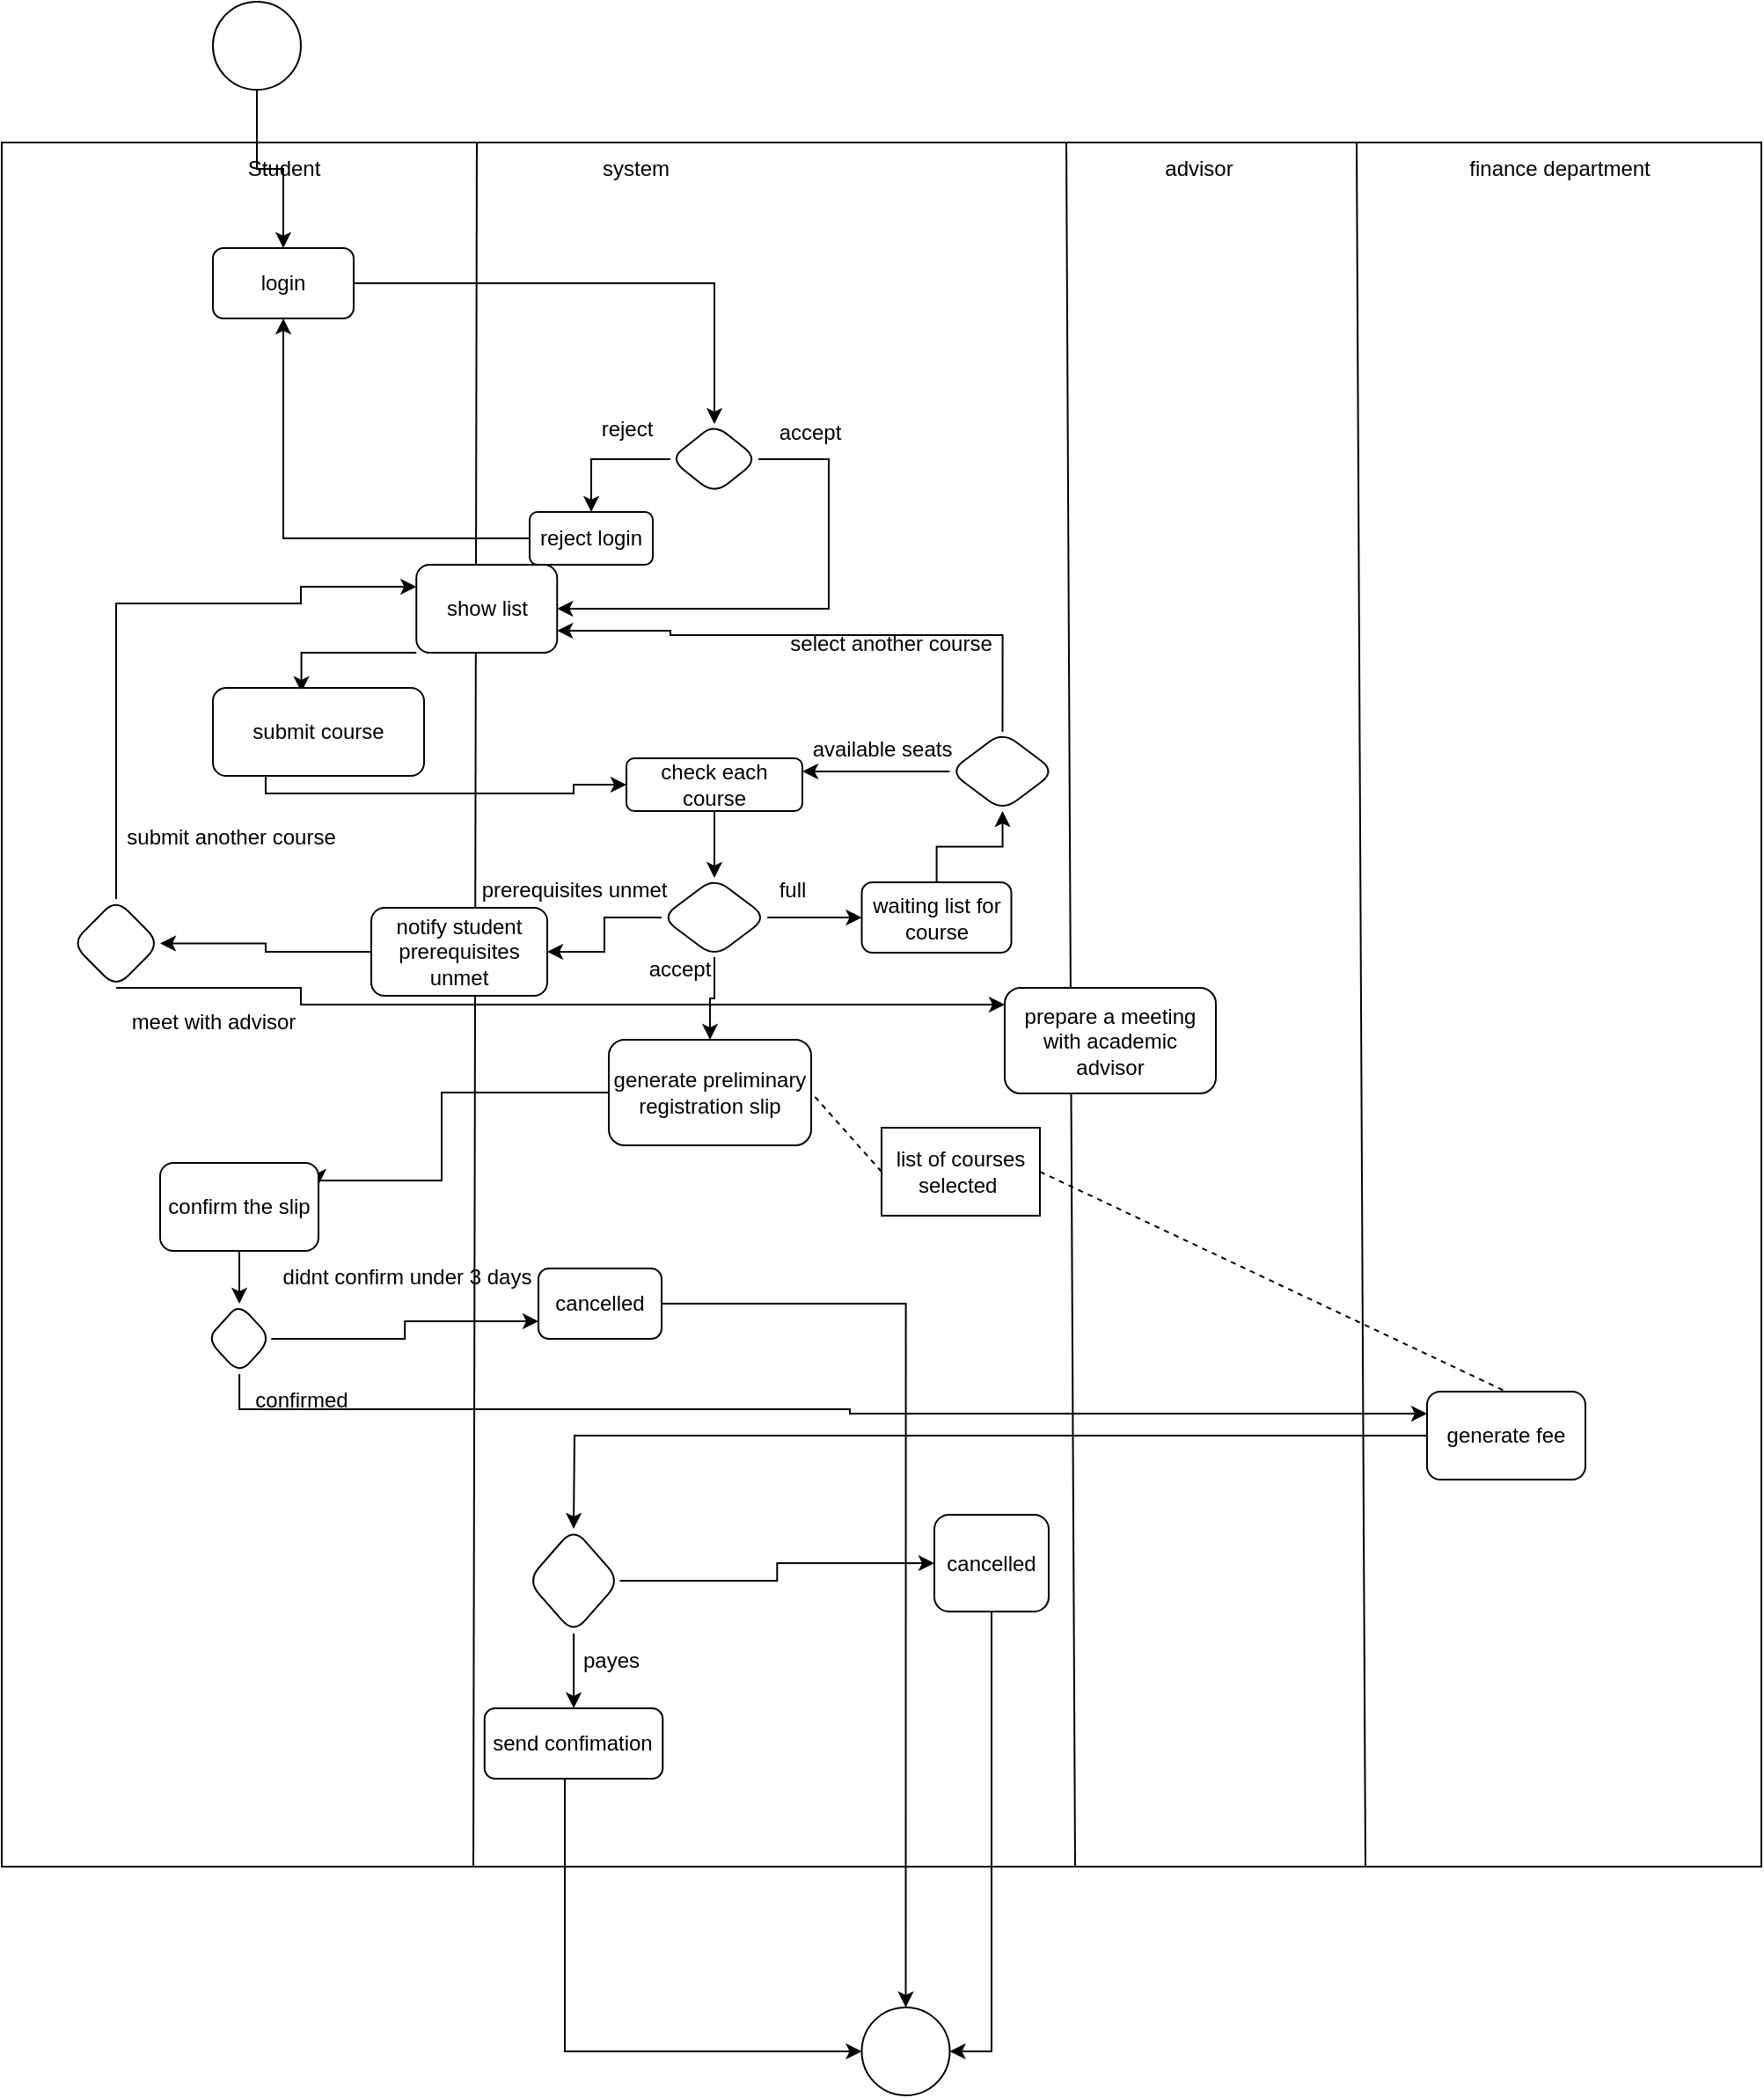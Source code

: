 <mxfile version="27.0.1">
  <diagram name="Page-1" id="dcfof-V45sXxPMEZk9gB">
    <mxGraphModel dx="1695" dy="1012" grid="1" gridSize="10" guides="1" tooltips="1" connect="1" arrows="1" fold="1" page="1" pageScale="1" pageWidth="850" pageHeight="1100" math="0" shadow="0">
      <root>
        <mxCell id="0" />
        <mxCell id="1" parent="0" />
        <mxCell id="RkTjTqVy_v2ha96Wf5Js-1" value="" style="rounded=0;whiteSpace=wrap;html=1;" parent="1" vertex="1">
          <mxGeometry x="-330" y="110" width="1000" height="980" as="geometry" />
        </mxCell>
        <mxCell id="RkTjTqVy_v2ha96Wf5Js-2" value="" style="endArrow=none;html=1;rounded=0;entryX=0.25;entryY=0;entryDx=0;entryDy=0;exitX=0.268;exitY=1;exitDx=0;exitDy=0;exitPerimeter=0;" parent="1" source="RkTjTqVy_v2ha96Wf5Js-1" edge="1">
          <mxGeometry width="50" height="50" relative="1" as="geometry">
            <mxPoint x="-60.0" y="1050" as="sourcePoint" />
            <mxPoint x="-60.0" y="110" as="targetPoint" />
          </mxGeometry>
        </mxCell>
        <mxCell id="RkTjTqVy_v2ha96Wf5Js-3" value="" style="endArrow=none;html=1;rounded=0;entryX=0.25;entryY=0;entryDx=0;entryDy=0;" parent="1" edge="1">
          <mxGeometry width="50" height="50" relative="1" as="geometry">
            <mxPoint x="280" y="1090" as="sourcePoint" />
            <mxPoint x="275" y="110" as="targetPoint" />
            <Array as="points" />
          </mxGeometry>
        </mxCell>
        <mxCell id="RkTjTqVy_v2ha96Wf5Js-4" value="Student" style="text;html=1;align=center;verticalAlign=middle;resizable=0;points=[];autosize=1;strokeColor=none;fillColor=none;" parent="1" vertex="1">
          <mxGeometry x="-200" y="110" width="60" height="30" as="geometry" />
        </mxCell>
        <mxCell id="RkTjTqVy_v2ha96Wf5Js-9" value="" style="edgeStyle=orthogonalEdgeStyle;rounded=0;orthogonalLoop=1;jettySize=auto;html=1;entryX=0.5;entryY=0;entryDx=0;entryDy=0;" parent="1" source="RkTjTqVy_v2ha96Wf5Js-5" target="RkTjTqVy_v2ha96Wf5Js-10" edge="1">
          <mxGeometry relative="1" as="geometry">
            <mxPoint x="45" y="180.053" as="targetPoint" />
          </mxGeometry>
        </mxCell>
        <mxCell id="RkTjTqVy_v2ha96Wf5Js-5" value="login" style="rounded=1;whiteSpace=wrap;html=1;" parent="1" vertex="1">
          <mxGeometry x="-210" y="170" width="80" height="40" as="geometry" />
        </mxCell>
        <mxCell id="RkTjTqVy_v2ha96Wf5Js-6" value="system" style="text;html=1;align=center;verticalAlign=middle;resizable=0;points=[];autosize=1;strokeColor=none;fillColor=none;" parent="1" vertex="1">
          <mxGeometry y="110" width="60" height="30" as="geometry" />
        </mxCell>
        <mxCell id="RkTjTqVy_v2ha96Wf5Js-19" value="" style="edgeStyle=orthogonalEdgeStyle;rounded=0;orthogonalLoop=1;jettySize=auto;html=1;" parent="1" source="RkTjTqVy_v2ha96Wf5Js-10" target="RkTjTqVy_v2ha96Wf5Js-18" edge="1">
          <mxGeometry relative="1" as="geometry" />
        </mxCell>
        <mxCell id="RkTjTqVy_v2ha96Wf5Js-21" value="" style="edgeStyle=orthogonalEdgeStyle;rounded=0;orthogonalLoop=1;jettySize=auto;html=1;" parent="1" source="RkTjTqVy_v2ha96Wf5Js-10" target="RkTjTqVy_v2ha96Wf5Js-20" edge="1">
          <mxGeometry relative="1" as="geometry">
            <Array as="points">
              <mxPoint x="140" y="290" />
            </Array>
          </mxGeometry>
        </mxCell>
        <mxCell id="RkTjTqVy_v2ha96Wf5Js-10" value="" style="rhombus;whiteSpace=wrap;html=1;rounded=1;" parent="1" vertex="1">
          <mxGeometry x="50" y="270" width="50" height="40" as="geometry" />
        </mxCell>
        <mxCell id="RkTjTqVy_v2ha96Wf5Js-38" style="edgeStyle=orthogonalEdgeStyle;rounded=0;orthogonalLoop=1;jettySize=auto;html=1;entryX=0.5;entryY=1;entryDx=0;entryDy=0;" parent="1" source="RkTjTqVy_v2ha96Wf5Js-18" target="RkTjTqVy_v2ha96Wf5Js-5" edge="1">
          <mxGeometry relative="1" as="geometry" />
        </mxCell>
        <mxCell id="RkTjTqVy_v2ha96Wf5Js-18" value="reject login" style="whiteSpace=wrap;html=1;rounded=1;" parent="1" vertex="1">
          <mxGeometry x="-30" y="320" width="70" height="30" as="geometry" />
        </mxCell>
        <mxCell id="RkTjTqVy_v2ha96Wf5Js-25" style="edgeStyle=orthogonalEdgeStyle;rounded=0;orthogonalLoop=1;jettySize=auto;html=1;entryX=0.419;entryY=0.048;entryDx=0;entryDy=0;entryPerimeter=0;" parent="1" source="RkTjTqVy_v2ha96Wf5Js-20" target="RkTjTqVy_v2ha96Wf5Js-24" edge="1">
          <mxGeometry relative="1" as="geometry">
            <Array as="points">
              <mxPoint x="-160" y="400" />
            </Array>
          </mxGeometry>
        </mxCell>
        <mxCell id="RkTjTqVy_v2ha96Wf5Js-20" value="show list" style="whiteSpace=wrap;html=1;rounded=1;" parent="1" vertex="1">
          <mxGeometry x="-94.37" y="350" width="80" height="50" as="geometry" />
        </mxCell>
        <mxCell id="RkTjTqVy_v2ha96Wf5Js-28" style="edgeStyle=orthogonalEdgeStyle;rounded=0;orthogonalLoop=1;jettySize=auto;html=1;entryX=0;entryY=0.5;entryDx=0;entryDy=0;" parent="1" target="RkTjTqVy_v2ha96Wf5Js-27" edge="1">
          <mxGeometry relative="1" as="geometry">
            <mxPoint x="-180.003" y="469.97" as="sourcePoint" />
            <mxPoint x="-4.95" y="474.97" as="targetPoint" />
            <Array as="points">
              <mxPoint x="-180" y="480" />
              <mxPoint x="-5" y="480" />
              <mxPoint x="-5" y="475" />
            </Array>
          </mxGeometry>
        </mxCell>
        <mxCell id="RkTjTqVy_v2ha96Wf5Js-24" value="submit course" style="rounded=1;whiteSpace=wrap;html=1;" parent="1" vertex="1">
          <mxGeometry x="-210" y="420" width="120" height="50" as="geometry" />
        </mxCell>
        <mxCell id="RkTjTqVy_v2ha96Wf5Js-31" value="" style="edgeStyle=orthogonalEdgeStyle;rounded=0;orthogonalLoop=1;jettySize=auto;html=1;" parent="1" source="RkTjTqVy_v2ha96Wf5Js-27" target="RkTjTqVy_v2ha96Wf5Js-30" edge="1">
          <mxGeometry relative="1" as="geometry" />
        </mxCell>
        <mxCell id="RkTjTqVy_v2ha96Wf5Js-27" value="check each course" style="rounded=1;whiteSpace=wrap;html=1;" parent="1" vertex="1">
          <mxGeometry x="25" y="460" width="100" height="30" as="geometry" />
        </mxCell>
        <mxCell id="RkTjTqVy_v2ha96Wf5Js-33" value="" style="edgeStyle=orthogonalEdgeStyle;rounded=0;orthogonalLoop=1;jettySize=auto;html=1;" parent="1" source="RkTjTqVy_v2ha96Wf5Js-30" target="RkTjTqVy_v2ha96Wf5Js-32" edge="1">
          <mxGeometry relative="1" as="geometry" />
        </mxCell>
        <mxCell id="RkTjTqVy_v2ha96Wf5Js-41" value="" style="edgeStyle=orthogonalEdgeStyle;rounded=0;orthogonalLoop=1;jettySize=auto;html=1;" parent="1" source="RkTjTqVy_v2ha96Wf5Js-30" target="RkTjTqVy_v2ha96Wf5Js-40" edge="1">
          <mxGeometry relative="1" as="geometry" />
        </mxCell>
        <mxCell id="RkTjTqVy_v2ha96Wf5Js-46" style="edgeStyle=orthogonalEdgeStyle;rounded=0;orthogonalLoop=1;jettySize=auto;html=1;" parent="1" source="RkTjTqVy_v2ha96Wf5Js-30" target="RkTjTqVy_v2ha96Wf5Js-44" edge="1">
          <mxGeometry relative="1" as="geometry" />
        </mxCell>
        <mxCell id="RkTjTqVy_v2ha96Wf5Js-30" value="" style="rhombus;whiteSpace=wrap;html=1;rounded=1;" parent="1" vertex="1">
          <mxGeometry x="45" y="528" width="60" height="45" as="geometry" />
        </mxCell>
        <mxCell id="RkTjTqVy_v2ha96Wf5Js-36" value="" style="edgeStyle=orthogonalEdgeStyle;rounded=0;orthogonalLoop=1;jettySize=auto;html=1;exitX=0.5;exitY=1;exitDx=0;exitDy=0;" parent="1" source="RkTjTqVy_v2ha96Wf5Js-71" target="RkTjTqVy_v2ha96Wf5Js-35" edge="1">
          <mxGeometry relative="1" as="geometry">
            <Array as="points">
              <mxPoint x="-160" y="590" />
              <mxPoint x="-160" y="600" />
            </Array>
          </mxGeometry>
        </mxCell>
        <mxCell id="RkTjTqVy_v2ha96Wf5Js-72" value="" style="edgeStyle=orthogonalEdgeStyle;rounded=0;orthogonalLoop=1;jettySize=auto;html=1;" parent="1" source="RkTjTqVy_v2ha96Wf5Js-32" target="RkTjTqVy_v2ha96Wf5Js-71" edge="1">
          <mxGeometry relative="1" as="geometry" />
        </mxCell>
        <mxCell id="RkTjTqVy_v2ha96Wf5Js-32" value="notify student prerequisites unmet" style="whiteSpace=wrap;html=1;rounded=1;" parent="1" vertex="1">
          <mxGeometry x="-120" y="545" width="100" height="50" as="geometry" />
        </mxCell>
        <mxCell id="RkTjTqVy_v2ha96Wf5Js-35" value="prepare a meeting with academic advisor" style="whiteSpace=wrap;html=1;rounded=1;" parent="1" vertex="1">
          <mxGeometry x="240" y="590.5" width="120" height="60" as="geometry" />
        </mxCell>
        <mxCell id="RkTjTqVy_v2ha96Wf5Js-37" value="advisor" style="text;html=1;align=center;verticalAlign=middle;resizable=0;points=[];autosize=1;strokeColor=none;fillColor=none;" parent="1" vertex="1">
          <mxGeometry x="320" y="110" width="60" height="30" as="geometry" />
        </mxCell>
        <mxCell id="QjxZSAQlPto41OZPQsrg-2" style="edgeStyle=orthogonalEdgeStyle;rounded=0;orthogonalLoop=1;jettySize=auto;html=1;entryX=0.5;entryY=1;entryDx=0;entryDy=0;" edge="1" parent="1" source="RkTjTqVy_v2ha96Wf5Js-40" target="QjxZSAQlPto41OZPQsrg-1">
          <mxGeometry relative="1" as="geometry" />
        </mxCell>
        <mxCell id="RkTjTqVy_v2ha96Wf5Js-40" value="waiting list for course" style="whiteSpace=wrap;html=1;rounded=1;" parent="1" vertex="1">
          <mxGeometry x="158.75" y="530.5" width="85" height="40" as="geometry" />
        </mxCell>
        <mxCell id="RkTjTqVy_v2ha96Wf5Js-48" value="" style="edgeStyle=orthogonalEdgeStyle;rounded=0;orthogonalLoop=1;jettySize=auto;html=1;entryX=1;entryY=0.25;entryDx=0;entryDy=0;" parent="1" source="RkTjTqVy_v2ha96Wf5Js-44" target="RkTjTqVy_v2ha96Wf5Js-51" edge="1">
          <mxGeometry relative="1" as="geometry">
            <Array as="points">
              <mxPoint x="-80" y="650" />
              <mxPoint x="-80" y="700" />
              <mxPoint x="-150" y="700" />
            </Array>
            <mxPoint x="-117.5" y="700" as="targetPoint" />
          </mxGeometry>
        </mxCell>
        <mxCell id="RkTjTqVy_v2ha96Wf5Js-44" value="generate preliminary registration slip" style="rounded=1;whiteSpace=wrap;html=1;" parent="1" vertex="1">
          <mxGeometry x="15" y="620" width="115" height="60" as="geometry" />
        </mxCell>
        <mxCell id="RkTjTqVy_v2ha96Wf5Js-81" value="" style="edgeStyle=orthogonalEdgeStyle;rounded=0;orthogonalLoop=1;jettySize=auto;html=1;entryX=0.5;entryY=0;entryDx=0;entryDy=0;" parent="1" source="RkTjTqVy_v2ha96Wf5Js-49" target="RkTjTqVy_v2ha96Wf5Js-80" edge="1">
          <mxGeometry relative="1" as="geometry">
            <mxPoint x="180" y="1180" as="targetPoint" />
          </mxGeometry>
        </mxCell>
        <mxCell id="RkTjTqVy_v2ha96Wf5Js-49" value="cancelled" style="whiteSpace=wrap;html=1;rounded=1;" parent="1" vertex="1">
          <mxGeometry x="-25" y="750" width="70" height="40" as="geometry" />
        </mxCell>
        <mxCell id="QjxZSAQlPto41OZPQsrg-9" style="edgeStyle=orthogonalEdgeStyle;rounded=0;orthogonalLoop=1;jettySize=auto;html=1;entryX=0.5;entryY=0;entryDx=0;entryDy=0;" edge="1" parent="1" source="RkTjTqVy_v2ha96Wf5Js-51" target="QjxZSAQlPto41OZPQsrg-8">
          <mxGeometry relative="1" as="geometry" />
        </mxCell>
        <mxCell id="RkTjTqVy_v2ha96Wf5Js-51" value="confirm the slip" style="whiteSpace=wrap;html=1;rounded=1;" parent="1" vertex="1">
          <mxGeometry x="-240" y="690" width="90" height="50" as="geometry" />
        </mxCell>
        <mxCell id="RkTjTqVy_v2ha96Wf5Js-58" value="" style="edgeStyle=orthogonalEdgeStyle;rounded=0;orthogonalLoop=1;jettySize=auto;html=1;exitX=0;exitY=0.5;exitDx=0;exitDy=0;" parent="1" source="RkTjTqVy_v2ha96Wf5Js-53" edge="1">
          <mxGeometry relative="1" as="geometry">
            <mxPoint x="460" y="845" as="sourcePoint" />
            <mxPoint x="-5" y="898" as="targetPoint" />
          </mxGeometry>
        </mxCell>
        <mxCell id="RkTjTqVy_v2ha96Wf5Js-53" value="generate fee" style="whiteSpace=wrap;html=1;rounded=1;" parent="1" vertex="1">
          <mxGeometry x="480" y="820" width="90" height="50" as="geometry" />
        </mxCell>
        <mxCell id="RkTjTqVy_v2ha96Wf5Js-100" style="edgeStyle=orthogonalEdgeStyle;rounded=0;orthogonalLoop=1;jettySize=auto;html=1;entryX=0;entryY=0.5;entryDx=0;entryDy=0;" parent="1" source="RkTjTqVy_v2ha96Wf5Js-61" target="RkTjTqVy_v2ha96Wf5Js-80" edge="1">
          <mxGeometry relative="1" as="geometry">
            <Array as="points">
              <mxPoint x="-10" y="1195" />
            </Array>
          </mxGeometry>
        </mxCell>
        <mxCell id="RkTjTqVy_v2ha96Wf5Js-61" value="send confimation" style="whiteSpace=wrap;html=1;rounded=1;" parent="1" vertex="1">
          <mxGeometry x="-55.62" y="1000" width="101.25" height="40" as="geometry" />
        </mxCell>
        <mxCell id="RkTjTqVy_v2ha96Wf5Js-86" style="edgeStyle=orthogonalEdgeStyle;rounded=0;orthogonalLoop=1;jettySize=auto;html=1;entryX=1;entryY=0.5;entryDx=0;entryDy=0;" parent="1" source="RkTjTqVy_v2ha96Wf5Js-65" target="RkTjTqVy_v2ha96Wf5Js-80" edge="1">
          <mxGeometry relative="1" as="geometry" />
        </mxCell>
        <mxCell id="RkTjTqVy_v2ha96Wf5Js-65" value="cancelled" style="whiteSpace=wrap;html=1;rounded=1;" parent="1" vertex="1">
          <mxGeometry x="200" y="890" width="65" height="55" as="geometry" />
        </mxCell>
        <mxCell id="RkTjTqVy_v2ha96Wf5Js-67" value="accept" style="text;html=1;align=center;verticalAlign=middle;resizable=0;points=[];autosize=1;strokeColor=none;fillColor=none;" parent="1" vertex="1">
          <mxGeometry x="98.75" y="260" width="60" height="30" as="geometry" />
        </mxCell>
        <mxCell id="RkTjTqVy_v2ha96Wf5Js-68" value="reject&lt;div&gt;&lt;br&gt;&lt;/div&gt;" style="text;html=1;align=center;verticalAlign=middle;resizable=0;points=[];autosize=1;strokeColor=none;fillColor=none;" parent="1" vertex="1">
          <mxGeometry y="260" width="50" height="40" as="geometry" />
        </mxCell>
        <mxCell id="RkTjTqVy_v2ha96Wf5Js-69" value="prerequisites unmet" style="text;html=1;align=center;verticalAlign=middle;resizable=0;points=[];autosize=1;strokeColor=none;fillColor=none;" parent="1" vertex="1">
          <mxGeometry x="-70" y="520" width="130" height="30" as="geometry" />
        </mxCell>
        <mxCell id="RkTjTqVy_v2ha96Wf5Js-70" value="submit another course" style="text;html=1;align=center;verticalAlign=middle;resizable=0;points=[];autosize=1;strokeColor=none;fillColor=none;" parent="1" vertex="1">
          <mxGeometry x="-270" y="490" width="140" height="30" as="geometry" />
        </mxCell>
        <mxCell id="QjxZSAQlPto41OZPQsrg-20" style="edgeStyle=orthogonalEdgeStyle;rounded=0;orthogonalLoop=1;jettySize=auto;html=1;entryX=0;entryY=0.25;entryDx=0;entryDy=0;" edge="1" parent="1" source="RkTjTqVy_v2ha96Wf5Js-71" target="RkTjTqVy_v2ha96Wf5Js-20">
          <mxGeometry relative="1" as="geometry">
            <Array as="points">
              <mxPoint x="-265" y="372" />
              <mxPoint x="-160" y="372" />
              <mxPoint x="-160" y="362" />
            </Array>
          </mxGeometry>
        </mxCell>
        <mxCell id="RkTjTqVy_v2ha96Wf5Js-71" value="" style="rhombus;whiteSpace=wrap;html=1;rounded=1;" parent="1" vertex="1">
          <mxGeometry x="-290" y="540" width="50" height="50.5" as="geometry" />
        </mxCell>
        <mxCell id="RkTjTqVy_v2ha96Wf5Js-74" value="meet with advisor" style="text;html=1;align=center;verticalAlign=middle;resizable=0;points=[];autosize=1;strokeColor=none;fillColor=none;" parent="1" vertex="1">
          <mxGeometry x="-270" y="595" width="120" height="30" as="geometry" />
        </mxCell>
        <mxCell id="RkTjTqVy_v2ha96Wf5Js-76" value="full" style="text;html=1;align=center;verticalAlign=middle;resizable=0;points=[];autosize=1;strokeColor=none;fillColor=none;" parent="1" vertex="1">
          <mxGeometry x="98.75" y="520" width="40" height="30" as="geometry" />
        </mxCell>
        <mxCell id="RkTjTqVy_v2ha96Wf5Js-77" value="accept" style="text;html=1;align=center;verticalAlign=middle;resizable=0;points=[];autosize=1;strokeColor=none;fillColor=none;" parent="1" vertex="1">
          <mxGeometry x="25" y="565" width="60" height="30" as="geometry" />
        </mxCell>
        <mxCell id="RkTjTqVy_v2ha96Wf5Js-78" value="didnt confirm under 3 days" style="text;html=1;align=center;verticalAlign=middle;resizable=0;points=[];autosize=1;strokeColor=none;fillColor=none;" parent="1" vertex="1">
          <mxGeometry x="-180" y="740" width="160" height="30" as="geometry" />
        </mxCell>
        <mxCell id="RkTjTqVy_v2ha96Wf5Js-80" value="" style="ellipse;whiteSpace=wrap;html=1;rounded=1;" parent="1" vertex="1">
          <mxGeometry x="158.75" y="1170" width="50" height="50" as="geometry" />
        </mxCell>
        <mxCell id="RkTjTqVy_v2ha96Wf5Js-84" value="" style="endArrow=none;html=1;rounded=0;entryX=0.25;entryY=0;entryDx=0;entryDy=0;" parent="1" edge="1">
          <mxGeometry width="50" height="50" relative="1" as="geometry">
            <mxPoint x="445" y="1090" as="sourcePoint" />
            <mxPoint x="440" y="110" as="targetPoint" />
            <Array as="points" />
          </mxGeometry>
        </mxCell>
        <mxCell id="RkTjTqVy_v2ha96Wf5Js-85" value="finance department" style="text;html=1;align=center;verticalAlign=middle;resizable=0;points=[];autosize=1;strokeColor=none;fillColor=none;" parent="1" vertex="1">
          <mxGeometry x="490" y="110" width="130" height="30" as="geometry" />
        </mxCell>
        <mxCell id="RkTjTqVy_v2ha96Wf5Js-89" value="" style="endArrow=none;dashed=1;html=1;rounded=0;entryX=1;entryY=0.5;entryDx=0;entryDy=0;exitX=0;exitY=0.5;exitDx=0;exitDy=0;" parent="1" source="RkTjTqVy_v2ha96Wf5Js-90" target="RkTjTqVy_v2ha96Wf5Js-44" edge="1">
          <mxGeometry width="50" height="50" relative="1" as="geometry">
            <mxPoint x="280" y="710" as="sourcePoint" />
            <mxPoint x="160" y="730" as="targetPoint" />
          </mxGeometry>
        </mxCell>
        <mxCell id="RkTjTqVy_v2ha96Wf5Js-90" value="list of courses selected&amp;nbsp;" style="rounded=0;whiteSpace=wrap;html=1;" parent="1" vertex="1">
          <mxGeometry x="170" y="670" width="90" height="50" as="geometry" />
        </mxCell>
        <mxCell id="RkTjTqVy_v2ha96Wf5Js-92" value="" style="endArrow=none;dashed=1;html=1;rounded=0;exitX=1;exitY=0.5;exitDx=0;exitDy=0;entryX=0.5;entryY=0;entryDx=0;entryDy=0;" parent="1" source="RkTjTqVy_v2ha96Wf5Js-90" target="RkTjTqVy_v2ha96Wf5Js-53" edge="1">
          <mxGeometry width="50" height="50" relative="1" as="geometry">
            <mxPoint x="490" y="750" as="sourcePoint" />
            <mxPoint x="540" y="700" as="targetPoint" />
          </mxGeometry>
        </mxCell>
        <mxCell id="RkTjTqVy_v2ha96Wf5Js-98" style="edgeStyle=orthogonalEdgeStyle;rounded=0;orthogonalLoop=1;jettySize=auto;html=1;entryX=0;entryY=0.5;entryDx=0;entryDy=0;" parent="1" source="RkTjTqVy_v2ha96Wf5Js-95" target="RkTjTqVy_v2ha96Wf5Js-65" edge="1">
          <mxGeometry relative="1" as="geometry" />
        </mxCell>
        <mxCell id="RkTjTqVy_v2ha96Wf5Js-99" style="edgeStyle=orthogonalEdgeStyle;rounded=0;orthogonalLoop=1;jettySize=auto;html=1;" parent="1" source="RkTjTqVy_v2ha96Wf5Js-95" target="RkTjTqVy_v2ha96Wf5Js-61" edge="1">
          <mxGeometry relative="1" as="geometry">
            <Array as="points">
              <mxPoint x="-5" y="980" />
            </Array>
          </mxGeometry>
        </mxCell>
        <mxCell id="RkTjTqVy_v2ha96Wf5Js-95" value="" style="rhombus;whiteSpace=wrap;html=1;rounded=1;" parent="1" vertex="1">
          <mxGeometry x="-31.25" y="897.5" width="52.5" height="60" as="geometry" />
        </mxCell>
        <mxCell id="5QLYkeLEnGZxO2FNjTHX-1" value="select another course" style="text;html=1;align=center;verticalAlign=middle;resizable=0;points=[];autosize=1;strokeColor=none;fillColor=none;" parent="1" vertex="1">
          <mxGeometry x="105" y="380" width="140" height="30" as="geometry" />
        </mxCell>
        <mxCell id="5QLYkeLEnGZxO2FNjTHX-3" style="edgeStyle=orthogonalEdgeStyle;rounded=0;orthogonalLoop=1;jettySize=auto;html=1;entryX=0.5;entryY=0;entryDx=0;entryDy=0;" parent="1" source="5QLYkeLEnGZxO2FNjTHX-2" target="RkTjTqVy_v2ha96Wf5Js-5" edge="1">
          <mxGeometry relative="1" as="geometry" />
        </mxCell>
        <mxCell id="5QLYkeLEnGZxO2FNjTHX-2" value="" style="ellipse;whiteSpace=wrap;html=1;rounded=1;" parent="1" vertex="1">
          <mxGeometry x="-210" y="30" width="50" height="50" as="geometry" />
        </mxCell>
        <mxCell id="QjxZSAQlPto41OZPQsrg-3" style="edgeStyle=orthogonalEdgeStyle;rounded=0;orthogonalLoop=1;jettySize=auto;html=1;entryX=1;entryY=0.25;entryDx=0;entryDy=0;" edge="1" parent="1" source="QjxZSAQlPto41OZPQsrg-1" target="RkTjTqVy_v2ha96Wf5Js-27">
          <mxGeometry relative="1" as="geometry" />
        </mxCell>
        <mxCell id="QjxZSAQlPto41OZPQsrg-4" style="edgeStyle=orthogonalEdgeStyle;rounded=0;orthogonalLoop=1;jettySize=auto;html=1;entryX=1;entryY=0.75;entryDx=0;entryDy=0;exitX=0.5;exitY=0;exitDx=0;exitDy=0;" edge="1" parent="1" source="QjxZSAQlPto41OZPQsrg-1" target="RkTjTqVy_v2ha96Wf5Js-20">
          <mxGeometry relative="1" as="geometry">
            <Array as="points">
              <mxPoint x="239" y="390" />
              <mxPoint x="50" y="390" />
            </Array>
          </mxGeometry>
        </mxCell>
        <mxCell id="QjxZSAQlPto41OZPQsrg-1" value="" style="rhombus;whiteSpace=wrap;html=1;rounded=1;" vertex="1" parent="1">
          <mxGeometry x="208.75" y="445" width="60" height="45" as="geometry" />
        </mxCell>
        <mxCell id="QjxZSAQlPto41OZPQsrg-5" value="available seats" style="text;html=1;align=center;verticalAlign=middle;resizable=0;points=[];autosize=1;strokeColor=none;fillColor=none;" vertex="1" parent="1">
          <mxGeometry x="120" y="440" width="100" height="30" as="geometry" />
        </mxCell>
        <mxCell id="QjxZSAQlPto41OZPQsrg-10" style="edgeStyle=orthogonalEdgeStyle;rounded=0;orthogonalLoop=1;jettySize=auto;html=1;entryX=0;entryY=0.75;entryDx=0;entryDy=0;" edge="1" parent="1" source="QjxZSAQlPto41OZPQsrg-8" target="RkTjTqVy_v2ha96Wf5Js-49">
          <mxGeometry relative="1" as="geometry" />
        </mxCell>
        <mxCell id="QjxZSAQlPto41OZPQsrg-12" style="edgeStyle=orthogonalEdgeStyle;rounded=0;orthogonalLoop=1;jettySize=auto;html=1;entryX=0;entryY=0.25;entryDx=0;entryDy=0;" edge="1" parent="1" source="QjxZSAQlPto41OZPQsrg-8" target="RkTjTqVy_v2ha96Wf5Js-53">
          <mxGeometry relative="1" as="geometry">
            <Array as="points">
              <mxPoint x="-195" y="830" />
              <mxPoint x="152" y="830" />
              <mxPoint x="152" y="833" />
            </Array>
          </mxGeometry>
        </mxCell>
        <mxCell id="QjxZSAQlPto41OZPQsrg-8" value="" style="rhombus;whiteSpace=wrap;html=1;rounded=1;" vertex="1" parent="1">
          <mxGeometry x="-213.12" y="770" width="36.25" height="40" as="geometry" />
        </mxCell>
        <mxCell id="QjxZSAQlPto41OZPQsrg-14" value="confirmed" style="text;html=1;align=center;verticalAlign=middle;resizable=0;points=[];autosize=1;strokeColor=none;fillColor=none;" vertex="1" parent="1">
          <mxGeometry x="-200" y="810" width="80" height="30" as="geometry" />
        </mxCell>
        <mxCell id="QjxZSAQlPto41OZPQsrg-15" value="payes" style="text;html=1;align=center;verticalAlign=middle;resizable=0;points=[];autosize=1;strokeColor=none;fillColor=none;" vertex="1" parent="1">
          <mxGeometry x="-14.37" y="957.5" width="60" height="30" as="geometry" />
        </mxCell>
      </root>
    </mxGraphModel>
  </diagram>
</mxfile>
